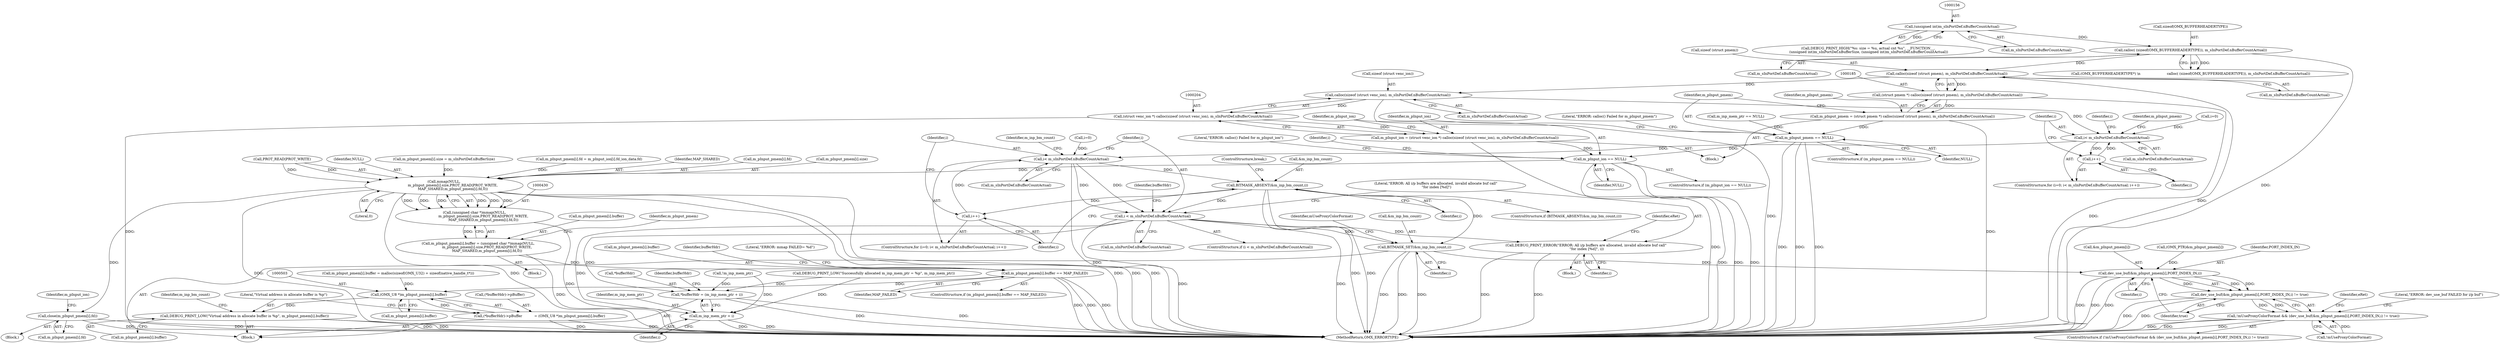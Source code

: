digraph "0_Android_d575ecf607056d8e3328ef2eb56c52e98f81e87d@API" {
"1000186" [label="(Call,calloc(sizeof (struct pmem), m_sInPortDef.nBufferCountActual))"];
"1000164" [label="(Call,calloc( (sizeof(OMX_BUFFERHEADERTYPE)), m_sInPortDef.nBufferCountActual))"];
"1000155" [label="(Call,(unsigned int)m_sInPortDef.nBufferCountActual)"];
"1000184" [label="(Call,(struct pmem *) calloc(sizeof (struct pmem), m_sInPortDef.nBufferCountActual))"];
"1000182" [label="(Call,m_pInput_pmem = (struct pmem *) calloc(sizeof (struct pmem), m_sInPortDef.nBufferCountActual))"];
"1000193" [label="(Call,m_pInput_pmem == NULL)"];
"1000212" [label="(Call,m_pInput_ion == NULL)"];
"1000431" [label="(Call,mmap(NULL,\n                m_pInput_pmem[i].size,PROT_READ|PROT_WRITE,\n                MAP_SHARED,m_pInput_pmem[i].fd,0))"];
"1000429" [label="(Call,(unsigned char *)mmap(NULL,\n                m_pInput_pmem[i].size,PROT_READ|PROT_WRITE,\n                MAP_SHARED,m_pInput_pmem[i].fd,0))"];
"1000423" [label="(Call,m_pInput_pmem[i].buffer = (unsigned char *)mmap(NULL,\n                m_pInput_pmem[i].size,PROT_READ|PROT_WRITE,\n                MAP_SHARED,m_pInput_pmem[i].fd,0))"];
"1000449" [label="(Call,m_pInput_pmem[i].buffer == MAP_FAILED)"];
"1000502" [label="(Call,(OMX_U8 *)m_pInput_pmem[i].buffer)"];
"1000497" [label="(Call,(*bufferHdr)->pBuffer           = (OMX_U8 *)m_pInput_pmem[i].buffer)"];
"1000509" [label="(Call,DEBUG_PRINT_LOW(\"Virtual address in allocate buffer is %p\", m_pInput_pmem[i].buffer))"];
"1000460" [label="(Call,close(m_pInput_pmem[i].fd))"];
"1000205" [label="(Call,calloc(sizeof (struct venc_ion), m_sInPortDef.nBufferCountActual))"];
"1000203" [label="(Call,(struct venc_ion *) calloc(sizeof (struct venc_ion), m_sInPortDef.nBufferCountActual))"];
"1000201" [label="(Call,m_pInput_ion = (struct venc_ion *) calloc(sizeof (struct venc_ion), m_sInPortDef.nBufferCountActual))"];
"1000224" [label="(Call,i< m_sInPortDef.nBufferCountActual)"];
"1000229" [label="(Call,i++)"];
"1000271" [label="(Call,i< m_sInPortDef.nBufferCountActual)"];
"1000280" [label="(Call,BITMASK_ABSENT(&m_inp_bm_count,i))"];
"1000276" [label="(Call,i++)"];
"1000287" [label="(Call,i < m_sInPortDef.nBufferCountActual)"];
"1000293" [label="(Call,*bufferHdr = (m_inp_mem_ptr + i))"];
"1000296" [label="(Call,m_inp_mem_ptr + i)"];
"1000516" [label="(Call,BITMASK_SET(&m_inp_bm_count,i))"];
"1000525" [label="(Call,dev_use_buf(&m_pInput_pmem[i],PORT_INDEX_IN,i))"];
"1000524" [label="(Call,dev_use_buf(&m_pInput_pmem[i],PORT_INDEX_IN,i) != true)"];
"1000521" [label="(Call,!mUseProxyColorFormat && (dev_use_buf(&m_pInput_pmem[i],PORT_INDEX_IN,i) != true))"];
"1000540" [label="(Call,DEBUG_PRINT_ERROR(\"ERROR: All i/p buffers are allocated, invalid allocate buf call\"\n \"for index [%d]\", i))"];
"1000147" [label="(Call,DEBUG_PRINT_HIGH(\"%s: size = %u, actual cnt %u\", __FUNCTION__,\n (unsigned int)m_sInPortDef.nBufferSize, (unsigned int)m_sInPortDef.nBufferCountActual))"];
"1000203" [label="(Call,(struct venc_ion *) calloc(sizeof (struct venc_ion), m_sInPortDef.nBufferCountActual))"];
"1000438" [label="(Call,PROT_READ|PROT_WRITE)"];
"1000339" [label="(Call,(OMX_PTR)&m_pInput_pmem[i])"];
"1000292" [label="(Block,)"];
"1000296" [label="(Call,m_inp_mem_ptr + i)"];
"1000524" [label="(Call,dev_use_buf(&m_pInput_pmem[i],PORT_INDEX_IN,i) != true)"];
"1000517" [label="(Call,&m_inp_bm_count)"];
"1000475" [label="(Call,m_pInput_pmem[i].buffer = malloc(sizeof(OMX_U32) + sizeof(native_handle_t*)))"];
"1000298" [label="(Identifier,i)"];
"1000157" [label="(Call,m_sInPortDef.nBufferCountActual)"];
"1000548" [label="(MethodReturn,OMX_ERRORTYPE)"];
"1000192" [label="(ControlStructure,if (m_pInput_pmem == NULL))"];
"1000213" [label="(Identifier,m_pInput_ion)"];
"1000194" [label="(Identifier,m_pInput_pmem)"];
"1000509" [label="(Call,DEBUG_PRINT_LOW(\"Virtual address in allocate buffer is %p\", m_pInput_pmem[i].buffer))"];
"1000280" [label="(Call,BITMASK_ABSENT(&m_inp_bm_count,i))"];
"1000504" [label="(Call,m_pInput_pmem[i].buffer)"];
"1000422" [label="(Block,)"];
"1000498" [label="(Call,(*bufferHdr)->pBuffer)"];
"1000282" [label="(Identifier,m_inp_bm_count)"];
"1000455" [label="(Identifier,MAP_FAILED)"];
"1000511" [label="(Call,m_pInput_pmem[i].buffer)"];
"1000195" [label="(Identifier,NULL)"];
"1000224" [label="(Call,i< m_sInPortDef.nBufferCountActual)"];
"1000429" [label="(Call,(unsigned char *)mmap(NULL,\n                m_pInput_pmem[i].size,PROT_READ|PROT_WRITE,\n                MAP_SHARED,m_pInput_pmem[i].fd,0))"];
"1000458" [label="(Literal,\"ERROR: mmap FAILED= %d\")"];
"1000461" [label="(Call,m_pInput_pmem[i].fd)"];
"1000271" [label="(Call,i< m_sInPortDef.nBufferCountActual)"];
"1000547" [label="(Identifier,eRet)"];
"1000269" [label="(Identifier,i)"];
"1000276" [label="(Call,i++)"];
"1000268" [label="(Call,i=0)"];
"1000295" [label="(Identifier,bufferHdr)"];
"1000183" [label="(Identifier,m_pInput_pmem)"];
"1000155" [label="(Call,(unsigned int)m_sInPortDef.nBufferCountActual)"];
"1000167" [label="(Call,m_sInPortDef.nBufferCountActual)"];
"1000535" [label="(Literal,\"ERROR: dev_use_buf FAILED for i/p buf\")"];
"1000206" [label="(Call,sizeof (struct venc_ion))"];
"1000424" [label="(Call,m_pInput_pmem[i].buffer)"];
"1000539" [label="(Block,)"];
"1000460" [label="(Call,close(m_pInput_pmem[i].fd))"];
"1000225" [label="(Identifier,i)"];
"1000235" [label="(Identifier,m_pInput_pmem)"];
"1000277" [label="(Identifier,i)"];
"1000287" [label="(Call,i < m_sInPortDef.nBufferCountActual)"];
"1000519" [label="(Identifier,i)"];
"1000530" [label="(Identifier,PORT_INDEX_IN)"];
"1000532" [label="(Identifier,true)"];
"1000221" [label="(Call,i=0)"];
"1000279" [label="(ControlStructure,if (BITMASK_ABSENT(&m_inp_bm_count,i)))"];
"1000447" [label="(Literal,0)"];
"1000144" [label="(Call,!m_inp_mem_ptr)"];
"1000522" [label="(Call,!mUseProxyColorFormat)"];
"1000179" [label="(Call,DEBUG_PRINT_LOW(\"Successfully allocated m_inp_mem_ptr = %p\", m_inp_mem_ptr))"];
"1000273" [label="(Call,m_sInPortDef.nBufferCountActual)"];
"1000230" [label="(Identifier,i)"];
"1000469" [label="(Identifier,m_pInput_ion)"];
"1000220" [label="(ControlStructure,for (i=0; i< m_sInPortDef.nBufferCountActual; i++))"];
"1000217" [label="(Literal,\"ERROR: calloc() Failed for m_pInput_ion\")"];
"1000433" [label="(Call,m_pInput_pmem[i].size)"];
"1000289" [label="(Call,m_sInPortDef.nBufferCountActual)"];
"1000542" [label="(Identifier,i)"];
"1000432" [label="(Identifier,NULL)"];
"1000497" [label="(Call,(*bufferHdr)->pBuffer           = (OMX_U8 *)m_pInput_pmem[i].buffer)"];
"1000302" [label="(Identifier,bufferHdr)"];
"1000226" [label="(Call,m_sInPortDef.nBufferCountActual)"];
"1000286" [label="(ControlStructure,if (i < m_sInPortDef.nBufferCountActual))"];
"1000267" [label="(ControlStructure,for (i=0; i< m_sInPortDef.nBufferCountActual; i++))"];
"1000510" [label="(Literal,\"Virtual address in allocate buffer is %p\")"];
"1000423" [label="(Call,m_pInput_pmem[i].buffer = (unsigned char *)mmap(NULL,\n                m_pInput_pmem[i].size,PROT_READ|PROT_WRITE,\n                MAP_SHARED,m_pInput_pmem[i].fd,0))"];
"1000521" [label="(Call,!mUseProxyColorFormat && (dev_use_buf(&m_pInput_pmem[i],PORT_INDEX_IN,i) != true))"];
"1000540" [label="(Call,DEBUG_PRINT_ERROR(\"ERROR: All i/p buffers are allocated, invalid allocate buf call\"\n \"for index [%d]\", i))"];
"1000450" [label="(Call,m_pInput_pmem[i].buffer)"];
"1000523" [label="(Identifier,mUseProxyColorFormat)"];
"1000202" [label="(Identifier,m_pInput_ion)"];
"1000520" [label="(ControlStructure,if (!mUseProxyColorFormat && (dev_use_buf(&m_pInput_pmem[i],PORT_INDEX_IN,i) != true)))"];
"1000297" [label="(Identifier,m_inp_mem_ptr)"];
"1000285" [label="(ControlStructure,break;)"];
"1000229" [label="(Call,i++)"];
"1000222" [label="(Identifier,i)"];
"1000198" [label="(Literal,\"ERROR: calloc() Failed for m_pInput_pmem\")"];
"1000184" [label="(Call,(struct pmem *) calloc(sizeof (struct pmem), m_sInPortDef.nBufferCountActual))"];
"1000165" [label="(Call,sizeof(OMX_BUFFERHEADERTYPE))"];
"1000146" [label="(Block,)"];
"1000208" [label="(Call,m_sInPortDef.nBufferCountActual)"];
"1000456" [label="(Block,)"];
"1000431" [label="(Call,mmap(NULL,\n                m_pInput_pmem[i].size,PROT_READ|PROT_WRITE,\n                MAP_SHARED,m_pInput_pmem[i].fd,0))"];
"1000182" [label="(Call,m_pInput_pmem = (struct pmem *) calloc(sizeof (struct pmem), m_sInPortDef.nBufferCountActual))"];
"1000211" [label="(ControlStructure,if (m_pInput_ion == NULL))"];
"1000394" [label="(Call,m_pInput_pmem[i].size = m_sInPortDef.nBufferSize)"];
"1000381" [label="(Call,m_pInput_pmem[i].fd = m_pInput_ion[i].fd_ion_data.fd)"];
"1000544" [label="(Identifier,eRet)"];
"1000193" [label="(Call,m_pInput_pmem == NULL)"];
"1000186" [label="(Call,calloc(sizeof (struct pmem), m_sInPortDef.nBufferCountActual))"];
"1000526" [label="(Call,&m_pInput_pmem[i])"];
"1000283" [label="(Identifier,i)"];
"1000205" [label="(Call,calloc(sizeof (struct venc_ion), m_sInPortDef.nBufferCountActual))"];
"1000449" [label="(Call,m_pInput_pmem[i].buffer == MAP_FAILED)"];
"1000448" [label="(ControlStructure,if (m_pInput_pmem[i].buffer == MAP_FAILED))"];
"1000164" [label="(Call,calloc( (sizeof(OMX_BUFFERHEADERTYPE)), m_sInPortDef.nBufferCountActual))"];
"1000162" [label="(Call,(OMX_BUFFERHEADERTYPE*) \\n                        calloc( (sizeof(OMX_BUFFERHEADERTYPE)), m_sInPortDef.nBufferCountActual))"];
"1000441" [label="(Identifier,MAP_SHARED)"];
"1000189" [label="(Call,m_sInPortDef.nBufferCountActual)"];
"1000201" [label="(Call,m_pInput_ion = (struct venc_ion *) calloc(sizeof (struct venc_ion), m_sInPortDef.nBufferCountActual))"];
"1000531" [label="(Identifier,i)"];
"1000294" [label="(Call,*bufferHdr)"];
"1000541" [label="(Literal,\"ERROR: All i/p buffers are allocated, invalid allocate buf call\"\n \"for index [%d]\")"];
"1000288" [label="(Identifier,i)"];
"1000293" [label="(Call,*bufferHdr = (m_inp_mem_ptr + i))"];
"1000212" [label="(Call,m_pInput_ion == NULL)"];
"1000502" [label="(Call,(OMX_U8 *)m_pInput_pmem[i].buffer)"];
"1000500" [label="(Identifier,bufferHdr)"];
"1000518" [label="(Identifier,m_inp_bm_count)"];
"1000516" [label="(Call,BITMASK_SET(&m_inp_bm_count,i))"];
"1000525" [label="(Call,dev_use_buf(&m_pInput_pmem[i],PORT_INDEX_IN,i))"];
"1000272" [label="(Identifier,i)"];
"1000442" [label="(Call,m_pInput_pmem[i].fd)"];
"1000452" [label="(Identifier,m_pInput_pmem)"];
"1000214" [label="(Identifier,NULL)"];
"1000187" [label="(Call,sizeof (struct pmem))"];
"1000171" [label="(Call,m_inp_mem_ptr == NULL)"];
"1000281" [label="(Call,&m_inp_bm_count)"];
"1000186" -> "1000184"  [label="AST: "];
"1000186" -> "1000189"  [label="CFG: "];
"1000187" -> "1000186"  [label="AST: "];
"1000189" -> "1000186"  [label="AST: "];
"1000184" -> "1000186"  [label="CFG: "];
"1000186" -> "1000548"  [label="DDG: "];
"1000186" -> "1000184"  [label="DDG: "];
"1000164" -> "1000186"  [label="DDG: "];
"1000186" -> "1000205"  [label="DDG: "];
"1000164" -> "1000162"  [label="AST: "];
"1000164" -> "1000167"  [label="CFG: "];
"1000165" -> "1000164"  [label="AST: "];
"1000167" -> "1000164"  [label="AST: "];
"1000162" -> "1000164"  [label="CFG: "];
"1000164" -> "1000548"  [label="DDG: "];
"1000164" -> "1000162"  [label="DDG: "];
"1000155" -> "1000164"  [label="DDG: "];
"1000155" -> "1000147"  [label="AST: "];
"1000155" -> "1000157"  [label="CFG: "];
"1000156" -> "1000155"  [label="AST: "];
"1000157" -> "1000155"  [label="AST: "];
"1000147" -> "1000155"  [label="CFG: "];
"1000155" -> "1000147"  [label="DDG: "];
"1000184" -> "1000182"  [label="AST: "];
"1000185" -> "1000184"  [label="AST: "];
"1000182" -> "1000184"  [label="CFG: "];
"1000184" -> "1000548"  [label="DDG: "];
"1000184" -> "1000182"  [label="DDG: "];
"1000182" -> "1000146"  [label="AST: "];
"1000183" -> "1000182"  [label="AST: "];
"1000194" -> "1000182"  [label="CFG: "];
"1000182" -> "1000548"  [label="DDG: "];
"1000182" -> "1000193"  [label="DDG: "];
"1000193" -> "1000192"  [label="AST: "];
"1000193" -> "1000195"  [label="CFG: "];
"1000194" -> "1000193"  [label="AST: "];
"1000195" -> "1000193"  [label="AST: "];
"1000198" -> "1000193"  [label="CFG: "];
"1000202" -> "1000193"  [label="CFG: "];
"1000193" -> "1000548"  [label="DDG: "];
"1000193" -> "1000548"  [label="DDG: "];
"1000193" -> "1000548"  [label="DDG: "];
"1000171" -> "1000193"  [label="DDG: "];
"1000193" -> "1000212"  [label="DDG: "];
"1000212" -> "1000211"  [label="AST: "];
"1000212" -> "1000214"  [label="CFG: "];
"1000213" -> "1000212"  [label="AST: "];
"1000214" -> "1000212"  [label="AST: "];
"1000217" -> "1000212"  [label="CFG: "];
"1000222" -> "1000212"  [label="CFG: "];
"1000212" -> "1000548"  [label="DDG: "];
"1000212" -> "1000548"  [label="DDG: "];
"1000212" -> "1000548"  [label="DDG: "];
"1000201" -> "1000212"  [label="DDG: "];
"1000212" -> "1000431"  [label="DDG: "];
"1000431" -> "1000429"  [label="AST: "];
"1000431" -> "1000447"  [label="CFG: "];
"1000432" -> "1000431"  [label="AST: "];
"1000433" -> "1000431"  [label="AST: "];
"1000438" -> "1000431"  [label="AST: "];
"1000441" -> "1000431"  [label="AST: "];
"1000442" -> "1000431"  [label="AST: "];
"1000447" -> "1000431"  [label="AST: "];
"1000429" -> "1000431"  [label="CFG: "];
"1000431" -> "1000548"  [label="DDG: "];
"1000431" -> "1000548"  [label="DDG: "];
"1000431" -> "1000548"  [label="DDG: "];
"1000431" -> "1000548"  [label="DDG: "];
"1000431" -> "1000548"  [label="DDG: "];
"1000431" -> "1000429"  [label="DDG: "];
"1000431" -> "1000429"  [label="DDG: "];
"1000431" -> "1000429"  [label="DDG: "];
"1000431" -> "1000429"  [label="DDG: "];
"1000431" -> "1000429"  [label="DDG: "];
"1000431" -> "1000429"  [label="DDG: "];
"1000394" -> "1000431"  [label="DDG: "];
"1000438" -> "1000431"  [label="DDG: "];
"1000438" -> "1000431"  [label="DDG: "];
"1000381" -> "1000431"  [label="DDG: "];
"1000431" -> "1000460"  [label="DDG: "];
"1000429" -> "1000423"  [label="AST: "];
"1000430" -> "1000429"  [label="AST: "];
"1000423" -> "1000429"  [label="CFG: "];
"1000429" -> "1000548"  [label="DDG: "];
"1000429" -> "1000423"  [label="DDG: "];
"1000423" -> "1000422"  [label="AST: "];
"1000424" -> "1000423"  [label="AST: "];
"1000452" -> "1000423"  [label="CFG: "];
"1000423" -> "1000548"  [label="DDG: "];
"1000423" -> "1000449"  [label="DDG: "];
"1000449" -> "1000448"  [label="AST: "];
"1000449" -> "1000455"  [label="CFG: "];
"1000450" -> "1000449"  [label="AST: "];
"1000455" -> "1000449"  [label="AST: "];
"1000458" -> "1000449"  [label="CFG: "];
"1000500" -> "1000449"  [label="CFG: "];
"1000449" -> "1000548"  [label="DDG: "];
"1000449" -> "1000548"  [label="DDG: "];
"1000449" -> "1000548"  [label="DDG: "];
"1000449" -> "1000502"  [label="DDG: "];
"1000502" -> "1000497"  [label="AST: "];
"1000502" -> "1000504"  [label="CFG: "];
"1000503" -> "1000502"  [label="AST: "];
"1000504" -> "1000502"  [label="AST: "];
"1000497" -> "1000502"  [label="CFG: "];
"1000502" -> "1000497"  [label="DDG: "];
"1000475" -> "1000502"  [label="DDG: "];
"1000502" -> "1000509"  [label="DDG: "];
"1000497" -> "1000292"  [label="AST: "];
"1000498" -> "1000497"  [label="AST: "];
"1000510" -> "1000497"  [label="CFG: "];
"1000497" -> "1000548"  [label="DDG: "];
"1000497" -> "1000548"  [label="DDG: "];
"1000509" -> "1000292"  [label="AST: "];
"1000509" -> "1000511"  [label="CFG: "];
"1000510" -> "1000509"  [label="AST: "];
"1000511" -> "1000509"  [label="AST: "];
"1000518" -> "1000509"  [label="CFG: "];
"1000509" -> "1000548"  [label="DDG: "];
"1000509" -> "1000548"  [label="DDG: "];
"1000460" -> "1000456"  [label="AST: "];
"1000460" -> "1000461"  [label="CFG: "];
"1000461" -> "1000460"  [label="AST: "];
"1000469" -> "1000460"  [label="CFG: "];
"1000460" -> "1000548"  [label="DDG: "];
"1000460" -> "1000548"  [label="DDG: "];
"1000205" -> "1000203"  [label="AST: "];
"1000205" -> "1000208"  [label="CFG: "];
"1000206" -> "1000205"  [label="AST: "];
"1000208" -> "1000205"  [label="AST: "];
"1000203" -> "1000205"  [label="CFG: "];
"1000205" -> "1000548"  [label="DDG: "];
"1000205" -> "1000203"  [label="DDG: "];
"1000205" -> "1000224"  [label="DDG: "];
"1000203" -> "1000201"  [label="AST: "];
"1000204" -> "1000203"  [label="AST: "];
"1000201" -> "1000203"  [label="CFG: "];
"1000203" -> "1000548"  [label="DDG: "];
"1000203" -> "1000201"  [label="DDG: "];
"1000201" -> "1000146"  [label="AST: "];
"1000202" -> "1000201"  [label="AST: "];
"1000213" -> "1000201"  [label="CFG: "];
"1000201" -> "1000548"  [label="DDG: "];
"1000224" -> "1000220"  [label="AST: "];
"1000224" -> "1000226"  [label="CFG: "];
"1000225" -> "1000224"  [label="AST: "];
"1000226" -> "1000224"  [label="AST: "];
"1000235" -> "1000224"  [label="CFG: "];
"1000269" -> "1000224"  [label="CFG: "];
"1000221" -> "1000224"  [label="DDG: "];
"1000229" -> "1000224"  [label="DDG: "];
"1000224" -> "1000229"  [label="DDG: "];
"1000224" -> "1000271"  [label="DDG: "];
"1000229" -> "1000220"  [label="AST: "];
"1000229" -> "1000230"  [label="CFG: "];
"1000230" -> "1000229"  [label="AST: "];
"1000225" -> "1000229"  [label="CFG: "];
"1000271" -> "1000267"  [label="AST: "];
"1000271" -> "1000273"  [label="CFG: "];
"1000272" -> "1000271"  [label="AST: "];
"1000273" -> "1000271"  [label="AST: "];
"1000282" -> "1000271"  [label="CFG: "];
"1000288" -> "1000271"  [label="CFG: "];
"1000271" -> "1000548"  [label="DDG: "];
"1000268" -> "1000271"  [label="DDG: "];
"1000276" -> "1000271"  [label="DDG: "];
"1000271" -> "1000280"  [label="DDG: "];
"1000271" -> "1000287"  [label="DDG: "];
"1000271" -> "1000287"  [label="DDG: "];
"1000280" -> "1000279"  [label="AST: "];
"1000280" -> "1000283"  [label="CFG: "];
"1000281" -> "1000280"  [label="AST: "];
"1000283" -> "1000280"  [label="AST: "];
"1000285" -> "1000280"  [label="CFG: "];
"1000277" -> "1000280"  [label="CFG: "];
"1000280" -> "1000548"  [label="DDG: "];
"1000280" -> "1000548"  [label="DDG: "];
"1000280" -> "1000276"  [label="DDG: "];
"1000280" -> "1000287"  [label="DDG: "];
"1000280" -> "1000516"  [label="DDG: "];
"1000276" -> "1000267"  [label="AST: "];
"1000276" -> "1000277"  [label="CFG: "];
"1000277" -> "1000276"  [label="AST: "];
"1000272" -> "1000276"  [label="CFG: "];
"1000287" -> "1000286"  [label="AST: "];
"1000287" -> "1000289"  [label="CFG: "];
"1000288" -> "1000287"  [label="AST: "];
"1000289" -> "1000287"  [label="AST: "];
"1000295" -> "1000287"  [label="CFG: "];
"1000541" -> "1000287"  [label="CFG: "];
"1000287" -> "1000548"  [label="DDG: "];
"1000287" -> "1000548"  [label="DDG: "];
"1000287" -> "1000293"  [label="DDG: "];
"1000287" -> "1000296"  [label="DDG: "];
"1000287" -> "1000516"  [label="DDG: "];
"1000287" -> "1000540"  [label="DDG: "];
"1000293" -> "1000292"  [label="AST: "];
"1000293" -> "1000296"  [label="CFG: "];
"1000294" -> "1000293"  [label="AST: "];
"1000296" -> "1000293"  [label="AST: "];
"1000302" -> "1000293"  [label="CFG: "];
"1000293" -> "1000548"  [label="DDG: "];
"1000293" -> "1000548"  [label="DDG: "];
"1000179" -> "1000293"  [label="DDG: "];
"1000144" -> "1000293"  [label="DDG: "];
"1000296" -> "1000298"  [label="CFG: "];
"1000297" -> "1000296"  [label="AST: "];
"1000298" -> "1000296"  [label="AST: "];
"1000296" -> "1000548"  [label="DDG: "];
"1000296" -> "1000548"  [label="DDG: "];
"1000179" -> "1000296"  [label="DDG: "];
"1000144" -> "1000296"  [label="DDG: "];
"1000516" -> "1000292"  [label="AST: "];
"1000516" -> "1000519"  [label="CFG: "];
"1000517" -> "1000516"  [label="AST: "];
"1000519" -> "1000516"  [label="AST: "];
"1000523" -> "1000516"  [label="CFG: "];
"1000516" -> "1000548"  [label="DDG: "];
"1000516" -> "1000548"  [label="DDG: "];
"1000516" -> "1000548"  [label="DDG: "];
"1000516" -> "1000525"  [label="DDG: "];
"1000525" -> "1000524"  [label="AST: "];
"1000525" -> "1000531"  [label="CFG: "];
"1000526" -> "1000525"  [label="AST: "];
"1000530" -> "1000525"  [label="AST: "];
"1000531" -> "1000525"  [label="AST: "];
"1000532" -> "1000525"  [label="CFG: "];
"1000525" -> "1000548"  [label="DDG: "];
"1000525" -> "1000548"  [label="DDG: "];
"1000525" -> "1000548"  [label="DDG: "];
"1000525" -> "1000524"  [label="DDG: "];
"1000525" -> "1000524"  [label="DDG: "];
"1000525" -> "1000524"  [label="DDG: "];
"1000339" -> "1000525"  [label="DDG: "];
"1000524" -> "1000521"  [label="AST: "];
"1000524" -> "1000532"  [label="CFG: "];
"1000532" -> "1000524"  [label="AST: "];
"1000521" -> "1000524"  [label="CFG: "];
"1000524" -> "1000548"  [label="DDG: "];
"1000524" -> "1000548"  [label="DDG: "];
"1000524" -> "1000521"  [label="DDG: "];
"1000524" -> "1000521"  [label="DDG: "];
"1000521" -> "1000520"  [label="AST: "];
"1000521" -> "1000522"  [label="CFG: "];
"1000522" -> "1000521"  [label="AST: "];
"1000535" -> "1000521"  [label="CFG: "];
"1000547" -> "1000521"  [label="CFG: "];
"1000521" -> "1000548"  [label="DDG: "];
"1000521" -> "1000548"  [label="DDG: "];
"1000521" -> "1000548"  [label="DDG: "];
"1000522" -> "1000521"  [label="DDG: "];
"1000540" -> "1000539"  [label="AST: "];
"1000540" -> "1000542"  [label="CFG: "];
"1000541" -> "1000540"  [label="AST: "];
"1000542" -> "1000540"  [label="AST: "];
"1000544" -> "1000540"  [label="CFG: "];
"1000540" -> "1000548"  [label="DDG: "];
"1000540" -> "1000548"  [label="DDG: "];
}

